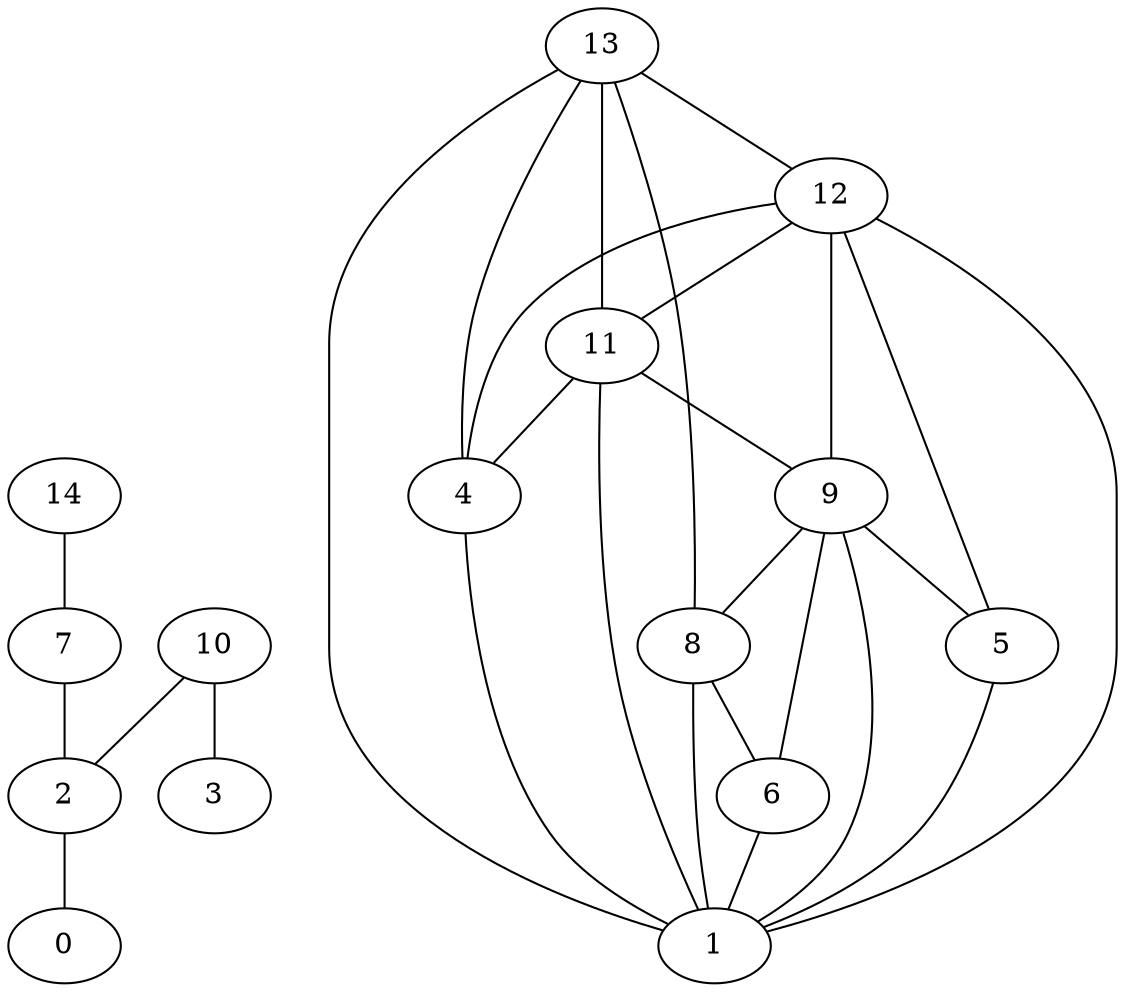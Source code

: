 digraph "sensornet-topology" {
label = "";
rankdir="BT";"0"->"2" [arrowhead = "both"] 
"1"->"4" [arrowhead = "both"] 
"1"->"5" [arrowhead = "both"] 
"1"->"6" [arrowhead = "both"] 
"1"->"8" [arrowhead = "both"] 
"1"->"9" [arrowhead = "both"] 
"1"->"11" [arrowhead = "both"] 
"1"->"12" [arrowhead = "both"] 
"1"->"13" [arrowhead = "both"] 
"2"->"7" [arrowhead = "both"] 
"2"->"10" [arrowhead = "both"] 
"3"->"10" [arrowhead = "both"] 
"4"->"11" [arrowhead = "both"] 
"4"->"12" [arrowhead = "both"] 
"4"->"13" [arrowhead = "both"] 
"5"->"9" [arrowhead = "both"] 
"5"->"12" [arrowhead = "both"] 
"6"->"8" [arrowhead = "both"] 
"6"->"9" [arrowhead = "both"] 
"7"->"14" [arrowhead = "both"] 
"8"->"9" [arrowhead = "both"] 
"8"->"13" [arrowhead = "both"] 
"9"->"11" [arrowhead = "both"] 
"9"->"12" [arrowhead = "both"] 
"11"->"12" [arrowhead = "both"] 
"11"->"13" [arrowhead = "both"] 
"12"->"13" [arrowhead = "both"] 
}